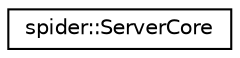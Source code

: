 digraph "Graphical Class Hierarchy"
{
  edge [fontname="Helvetica",fontsize="10",labelfontname="Helvetica",labelfontsize="10"];
  node [fontname="Helvetica",fontsize="10",shape=record];
  rankdir="LR";
  Node0 [label="spider::ServerCore",height=0.2,width=0.4,color="black", fillcolor="white", style="filled",URL="$classspider_1_1_server_core.html"];
}
